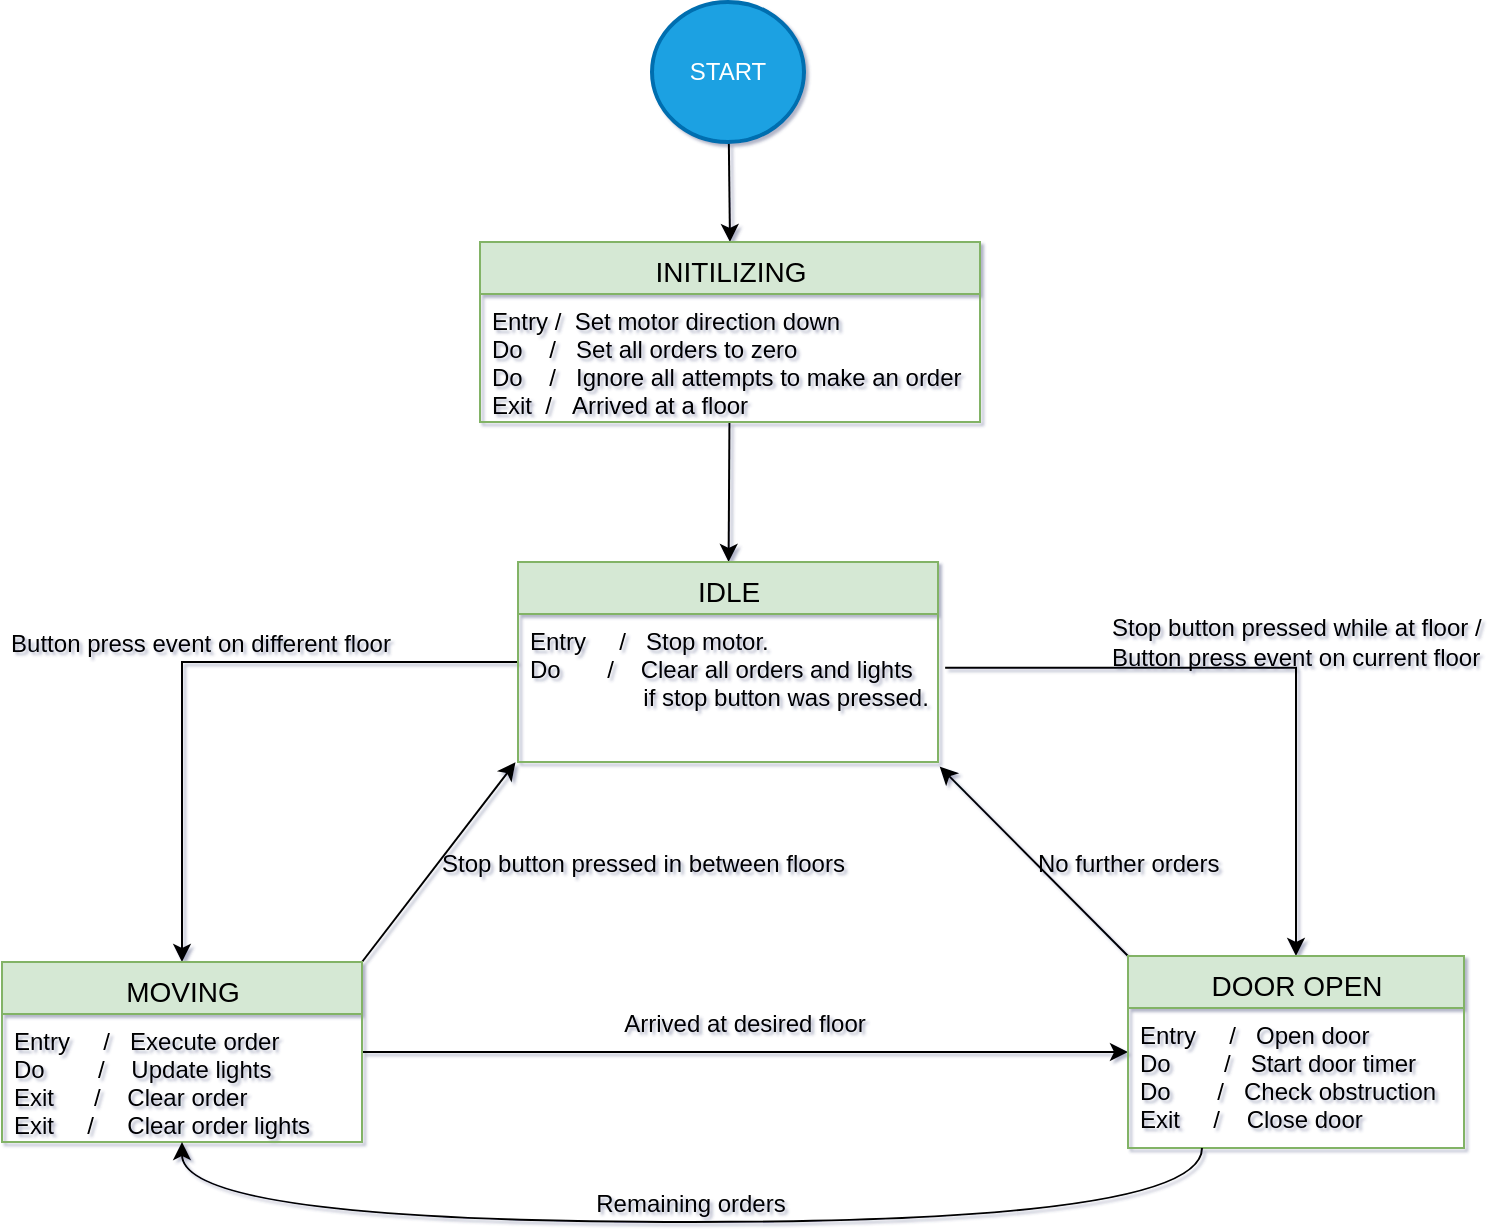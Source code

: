 <mxfile version="14.4.8" type="github">
  <diagram id="C5RBs43oDa-KdzZeNtuy" name="Page-1">
    <mxGraphModel dx="1221" dy="645" grid="0" gridSize="10" guides="1" tooltips="1" connect="1" arrows="1" fold="1" page="1" pageScale="1" pageWidth="827" pageHeight="1169" background="#FFFFFF" math="0" shadow="1">
      <root>
        <mxCell id="WIyWlLk6GJQsqaUBKTNV-0" />
        <mxCell id="WIyWlLk6GJQsqaUBKTNV-1" parent="WIyWlLk6GJQsqaUBKTNV-0" />
        <mxCell id="0_0dadyRX7Vl8BMTg-1B-29" style="edgeStyle=none;rounded=0;orthogonalLoop=1;jettySize=auto;html=1;entryX=0.5;entryY=0;entryDx=0;entryDy=0;labelBackgroundColor=none;startArrow=none;startFill=0;fontSize=14;" edge="1" parent="WIyWlLk6GJQsqaUBKTNV-1" source="0_0dadyRX7Vl8BMTg-1B-0" target="0_0dadyRX7Vl8BMTg-1B-16">
          <mxGeometry relative="1" as="geometry" />
        </mxCell>
        <mxCell id="0_0dadyRX7Vl8BMTg-1B-0" value="START" style="strokeWidth=2;html=1;shape=mxgraph.flowchart.start_2;whiteSpace=wrap;fillColor=#1ba1e2;strokeColor=#006EAF;fontColor=#ffffff;" vertex="1" parent="WIyWlLk6GJQsqaUBKTNV-1">
          <mxGeometry x="375" y="40" width="76" height="70" as="geometry" />
        </mxCell>
        <mxCell id="0_0dadyRX7Vl8BMTg-1B-25" value="" style="edgeStyle=none;rounded=0;orthogonalLoop=1;jettySize=auto;html=1;labelBackgroundColor=none;startArrow=none;startFill=0;fontSize=14;" edge="1" parent="WIyWlLk6GJQsqaUBKTNV-1" source="0_0dadyRX7Vl8BMTg-1B-16" target="0_0dadyRX7Vl8BMTg-1B-23">
          <mxGeometry relative="1" as="geometry" />
        </mxCell>
        <mxCell id="0_0dadyRX7Vl8BMTg-1B-16" value="&lt;span style=&quot;font-weight: normal&quot;&gt;INITILIZING&lt;/span&gt;" style="swimlane;fontStyle=1;align=center;verticalAlign=top;childLayout=stackLayout;horizontal=1;startSize=26;horizontalStack=0;resizeParent=1;resizeParentMax=0;resizeLast=0;collapsible=1;marginBottom=0;strokeColor=#82b366;strokeWidth=1;fillColor=#d5e8d4;fontSize=14;html=1;" vertex="1" parent="WIyWlLk6GJQsqaUBKTNV-1">
          <mxGeometry x="289" y="160" width="250" height="90" as="geometry">
            <mxRectangle x="310" y="160" width="110" height="26" as="alternateBounds" />
          </mxGeometry>
        </mxCell>
        <mxCell id="0_0dadyRX7Vl8BMTg-1B-19" value="Entry /  Set motor direction down&#xa;Do    /   Set all orders to zero &#xa;Do    /   Ignore all attempts to make an order&#xa;Exit  /   Arrived at a floor&#xa;" style="text;strokeColor=none;fillColor=none;align=left;verticalAlign=top;spacingLeft=4;spacingRight=4;overflow=hidden;rotatable=0;points=[[0,0.5],[1,0.5]];portConstraint=eastwest;" vertex="1" parent="0_0dadyRX7Vl8BMTg-1B-16">
          <mxGeometry y="26" width="250" height="64" as="geometry" />
        </mxCell>
        <mxCell id="0_0dadyRX7Vl8BMTg-1B-28" value="Button press event on different floor" style="edgeStyle=orthogonalEdgeStyle;rounded=0;orthogonalLoop=1;jettySize=auto;html=1;labelBackgroundColor=none;startArrow=none;startFill=0;fontSize=12;verticalAlign=bottom;" edge="1" parent="WIyWlLk6GJQsqaUBKTNV-1" source="0_0dadyRX7Vl8BMTg-1B-23" target="0_0dadyRX7Vl8BMTg-1B-26">
          <mxGeometry relative="1" as="geometry" />
        </mxCell>
        <mxCell id="0_0dadyRX7Vl8BMTg-1B-35" value="&lt;font style=&quot;font-size: 12px&quot;&gt;No further orders&lt;/font&gt;" style="rounded=0;orthogonalLoop=1;jettySize=auto;html=1;entryX=0;entryY=0;entryDx=0;entryDy=0;labelBackgroundColor=none;startArrow=classic;startFill=1;fontSize=14;exitX=1.004;exitY=1.031;exitDx=0;exitDy=0;exitPerimeter=0;endArrow=none;endFill=0;align=left;horizontal=1;" edge="1" parent="WIyWlLk6GJQsqaUBKTNV-1" source="0_0dadyRX7Vl8BMTg-1B-24" target="0_0dadyRX7Vl8BMTg-1B-30">
          <mxGeometry relative="1" as="geometry" />
        </mxCell>
        <mxCell id="0_0dadyRX7Vl8BMTg-1B-23" value="&lt;span style=&quot;font-weight: normal&quot;&gt;IDLE&lt;/span&gt;" style="swimlane;fontStyle=1;align=center;verticalAlign=top;childLayout=stackLayout;horizontal=1;startSize=26;horizontalStack=0;resizeParent=1;resizeParentMax=0;resizeLast=0;collapsible=1;marginBottom=0;strokeColor=#82b366;strokeWidth=1;fillColor=#d5e8d4;fontSize=14;html=1;" vertex="1" parent="WIyWlLk6GJQsqaUBKTNV-1">
          <mxGeometry x="308" y="320" width="210" height="100" as="geometry">
            <mxRectangle x="310" y="160" width="110" height="26" as="alternateBounds" />
          </mxGeometry>
        </mxCell>
        <mxCell id="0_0dadyRX7Vl8BMTg-1B-24" value="Entry     /   Stop motor.&#xa;Do       /    Clear all orders and lights &#xa;                 if stop button was pressed." style="text;strokeColor=none;fillColor=none;align=left;verticalAlign=top;spacingLeft=4;spacingRight=4;overflow=hidden;rotatable=0;points=[[0,0.5],[1,0.5]];portConstraint=eastwest;" vertex="1" parent="0_0dadyRX7Vl8BMTg-1B-23">
          <mxGeometry y="26" width="210" height="74" as="geometry" />
        </mxCell>
        <mxCell id="0_0dadyRX7Vl8BMTg-1B-32" value="Arrived at desired floor" style="edgeStyle=none;rounded=0;orthogonalLoop=1;jettySize=auto;html=1;labelBackgroundColor=none;startArrow=none;startFill=0;fontSize=12;verticalAlign=bottom;" edge="1" parent="WIyWlLk6GJQsqaUBKTNV-1" source="0_0dadyRX7Vl8BMTg-1B-26" target="0_0dadyRX7Vl8BMTg-1B-30">
          <mxGeometry y="5" relative="1" as="geometry">
            <mxPoint x="-1" as="offset" />
          </mxGeometry>
        </mxCell>
        <mxCell id="0_0dadyRX7Vl8BMTg-1B-34" value="&lt;font style=&quot;font-size: 12px&quot;&gt;Stop button pressed in between floors&lt;/font&gt;" style="rounded=0;orthogonalLoop=1;jettySize=auto;html=1;labelBackgroundColor=none;startArrow=none;startFill=0;fontSize=14;entryX=-0.006;entryY=1.002;entryDx=0;entryDy=0;entryPerimeter=0;exitX=1;exitY=0;exitDx=0;exitDy=0;align=left;" edge="1" parent="WIyWlLk6GJQsqaUBKTNV-1" source="0_0dadyRX7Vl8BMTg-1B-26" target="0_0dadyRX7Vl8BMTg-1B-24">
          <mxGeometry relative="1" as="geometry">
            <mxPoint x="360" y="440" as="targetPoint" />
          </mxGeometry>
        </mxCell>
        <mxCell id="0_0dadyRX7Vl8BMTg-1B-26" value="&lt;span style=&quot;font-weight: normal&quot;&gt;MOVING&lt;/span&gt;" style="swimlane;fontStyle=1;align=center;verticalAlign=top;childLayout=stackLayout;horizontal=1;startSize=26;horizontalStack=0;resizeParent=1;resizeParentMax=0;resizeLast=0;collapsible=1;marginBottom=0;strokeColor=#82b366;strokeWidth=1;fillColor=#d5e8d4;fontSize=14;html=1;" vertex="1" parent="WIyWlLk6GJQsqaUBKTNV-1">
          <mxGeometry x="50" y="520" width="180" height="90" as="geometry">
            <mxRectangle x="310" y="160" width="110" height="26" as="alternateBounds" />
          </mxGeometry>
        </mxCell>
        <mxCell id="0_0dadyRX7Vl8BMTg-1B-27" value="Entry     /   Execute order&#xa;Do        /    Update lights &#xa;Exit      /    Clear order&#xa;Exit     /     Clear order lights" style="text;strokeColor=none;fillColor=none;align=left;verticalAlign=top;spacingLeft=4;spacingRight=4;overflow=hidden;rotatable=0;points=[[0,0.5],[1,0.5]];portConstraint=eastwest;" vertex="1" parent="0_0dadyRX7Vl8BMTg-1B-26">
          <mxGeometry y="26" width="180" height="64" as="geometry" />
        </mxCell>
        <mxCell id="0_0dadyRX7Vl8BMTg-1B-33" value="Stop button pressed while at floor /&lt;br&gt;Button press event on current floor" style="edgeStyle=orthogonalEdgeStyle;rounded=0;orthogonalLoop=1;jettySize=auto;html=1;exitX=0.5;exitY=0;exitDx=0;exitDy=0;labelBackgroundColor=none;startArrow=classic;startFill=1;fontSize=12;entryX=1.017;entryY=0.364;entryDx=0;entryDy=0;entryPerimeter=0;endArrow=none;endFill=0;align=left;" edge="1" parent="WIyWlLk6GJQsqaUBKTNV-1" source="0_0dadyRX7Vl8BMTg-1B-30" target="0_0dadyRX7Vl8BMTg-1B-24">
          <mxGeometry x="0.489" y="-13" relative="1" as="geometry">
            <mxPoint as="offset" />
          </mxGeometry>
        </mxCell>
        <mxCell id="0_0dadyRX7Vl8BMTg-1B-30" value="&lt;span style=&quot;font-weight: normal&quot;&gt;DOOR OPEN&lt;/span&gt;" style="swimlane;fontStyle=1;align=center;verticalAlign=top;childLayout=stackLayout;horizontal=1;startSize=26;horizontalStack=0;resizeParent=1;resizeParentMax=0;resizeLast=0;collapsible=1;marginBottom=0;strokeColor=#82b366;strokeWidth=1;fillColor=#d5e8d4;fontSize=14;html=1;" vertex="1" parent="WIyWlLk6GJQsqaUBKTNV-1">
          <mxGeometry x="613" y="517" width="168" height="96" as="geometry">
            <mxRectangle x="310" y="160" width="110" height="26" as="alternateBounds" />
          </mxGeometry>
        </mxCell>
        <mxCell id="0_0dadyRX7Vl8BMTg-1B-31" value="Entry     /   Open door&#xa;Do        /   Start door timer&#xa;Do       /   Check obstruction&#xa;Exit     /    Close door" style="text;strokeColor=none;fillColor=none;align=left;verticalAlign=top;spacingLeft=4;spacingRight=4;overflow=hidden;rotatable=0;points=[[0,0.5],[1,0.5]];portConstraint=eastwest;" vertex="1" parent="0_0dadyRX7Vl8BMTg-1B-30">
          <mxGeometry y="26" width="168" height="70" as="geometry" />
        </mxCell>
        <mxCell id="0_0dadyRX7Vl8BMTg-1B-36" value="Remaining orders" style="edgeStyle=orthogonalEdgeStyle;rounded=0;orthogonalLoop=1;jettySize=auto;html=1;labelBackgroundColor=none;startArrow=none;startFill=0;endArrow=classic;endFill=1;fontSize=12;curved=1;verticalAlign=bottom;" edge="1" parent="WIyWlLk6GJQsqaUBKTNV-1" source="0_0dadyRX7Vl8BMTg-1B-31" target="0_0dadyRX7Vl8BMTg-1B-27">
          <mxGeometry relative="1" as="geometry">
            <Array as="points">
              <mxPoint x="650" y="650" />
              <mxPoint x="140" y="650" />
            </Array>
          </mxGeometry>
        </mxCell>
      </root>
    </mxGraphModel>
  </diagram>
</mxfile>
